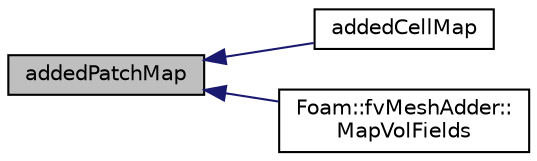 digraph "addedPatchMap"
{
  bgcolor="transparent";
  edge [fontname="Helvetica",fontsize="10",labelfontname="Helvetica",labelfontsize="10"];
  node [fontname="Helvetica",fontsize="10",shape=record];
  rankdir="LR";
  Node1 [label="addedPatchMap",height=0.2,width=0.4,color="black", fillcolor="grey75", style="filled", fontcolor="black"];
  Node1 -> Node2 [dir="back",color="midnightblue",fontsize="10",style="solid",fontname="Helvetica"];
  Node2 [label="addedCellMap",height=0.2,width=0.4,color="black",URL="$a01431.html#a2fba68bc5f861071200b82512de98fa8"];
  Node1 -> Node3 [dir="back",color="midnightblue",fontsize="10",style="solid",fontname="Helvetica"];
  Node3 [label="Foam::fvMeshAdder::\lMapVolFields",height=0.2,width=0.4,color="black",URL="$a00890.html#a46a9dc762edc65a8de2d5f8e47dca058",tooltip="Map all volFields of Type. "];
}
